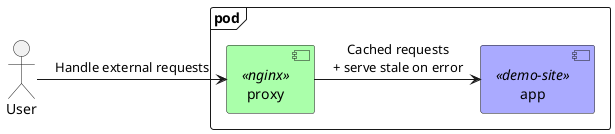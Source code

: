 @startuml

frame "pod" {
    [app] as app << demo-site >> #aaf
    [proxy] as pxy << nginx >> #afa
}

actor User

User -> pxy : Handle external requests
pxy -> app : Cached requests\n+ serve stale on error

@enduml

